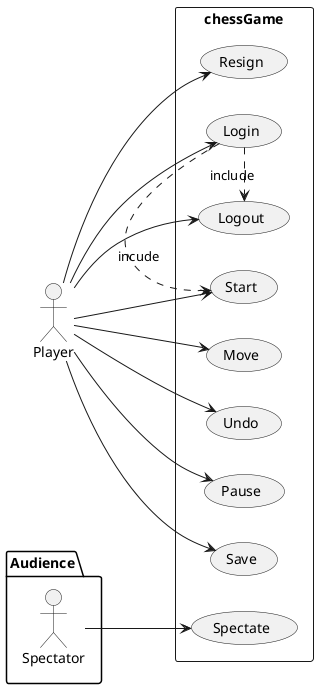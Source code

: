 @startuml
left to right direction
actor Player as player
package Audience {
    actor Spectator as spectator

}

package chessGame {
    usecase "Move" as move
    usecase "Undo" as undo
    usecase "Pause" as pause
    usecase "Save" as save
    usecase "Login" as login
    usecase "Logout" as logout
    usecase "Start" as start
    usecase "Spectate" as spectate
    usecase "Resign" as resign
}

player --> move
player --> undo
player --> save
player --> pause
player --> login
player --> start
player --> logout
player --> resign

spectator --> spectate

rectangle chessGame{
    (login) .> (logout) : include
    (login) .> (start) : incude

}

@enduml
